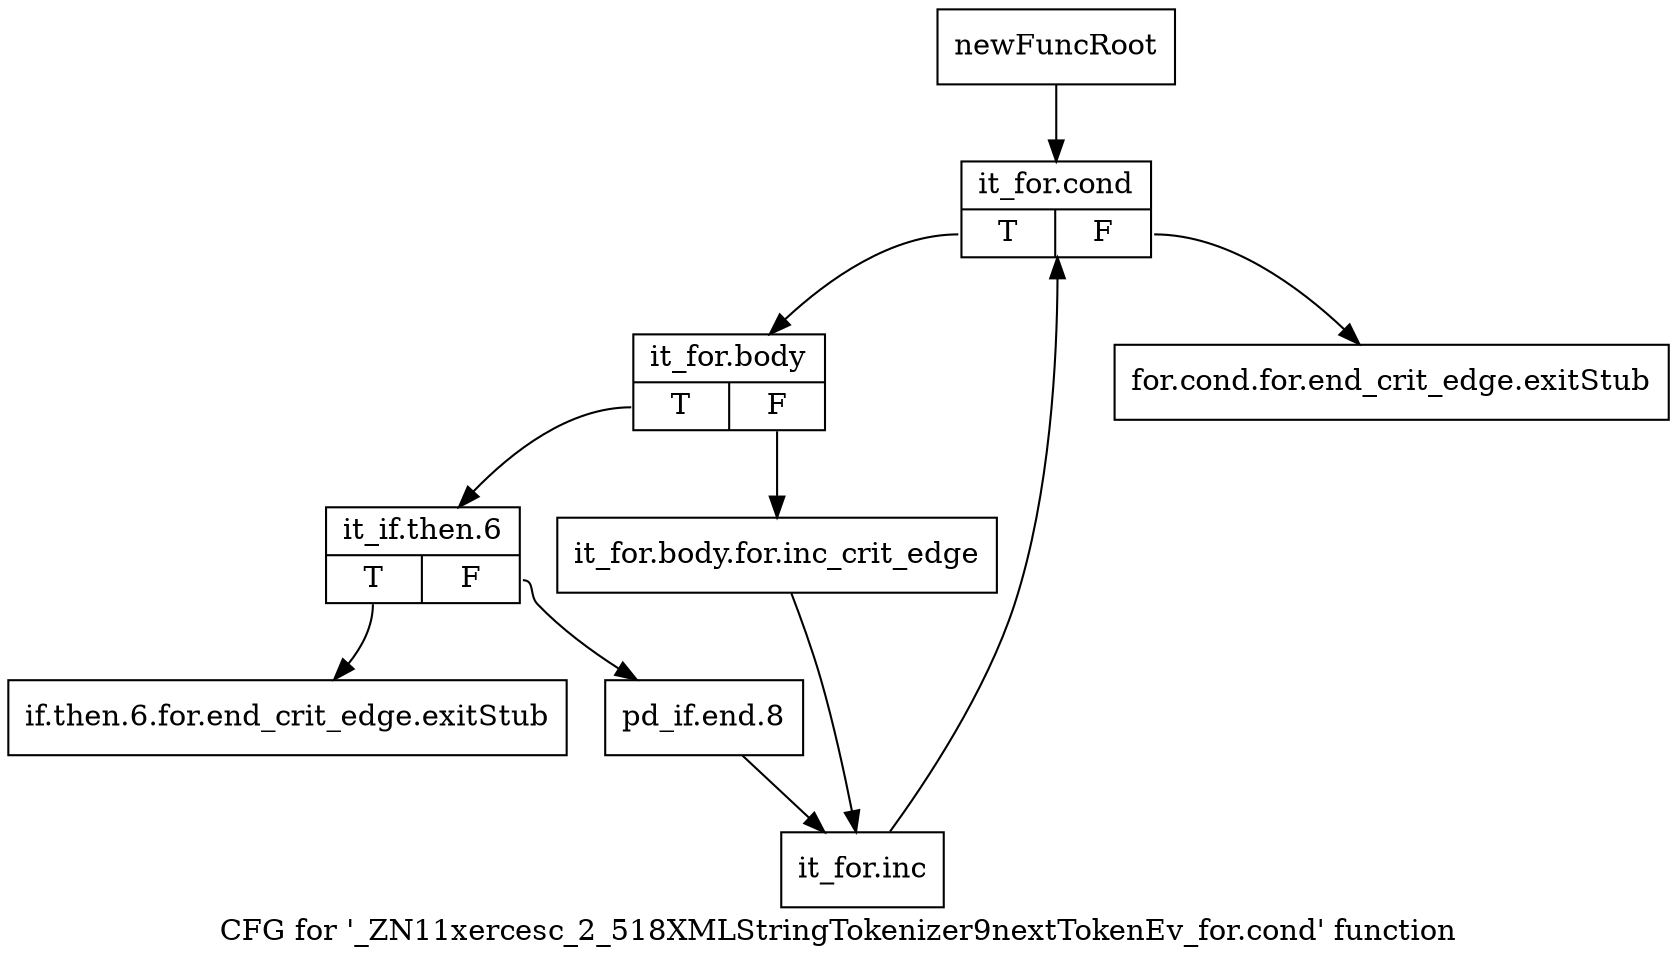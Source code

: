 digraph "CFG for '_ZN11xercesc_2_518XMLStringTokenizer9nextTokenEv_for.cond' function" {
	label="CFG for '_ZN11xercesc_2_518XMLStringTokenizer9nextTokenEv_for.cond' function";

	Node0x9b7d920 [shape=record,label="{newFuncRoot}"];
	Node0x9b7d920 -> Node0x9b7da10;
	Node0x9b7d970 [shape=record,label="{for.cond.for.end_crit_edge.exitStub}"];
	Node0x9b7d9c0 [shape=record,label="{if.then.6.for.end_crit_edge.exitStub}"];
	Node0x9b7da10 [shape=record,label="{it_for.cond|{<s0>T|<s1>F}}"];
	Node0x9b7da10:s0 -> Node0x9b7da60;
	Node0x9b7da10:s1 -> Node0x9b7d970;
	Node0x9b7da60 [shape=record,label="{it_for.body|{<s0>T|<s1>F}}"];
	Node0x9b7da60:s0 -> Node0x9b7db00;
	Node0x9b7da60:s1 -> Node0x9b7dab0;
	Node0x9b7dab0 [shape=record,label="{it_for.body.for.inc_crit_edge}"];
	Node0x9b7dab0 -> Node0x9b7dba0;
	Node0x9b7db00 [shape=record,label="{it_if.then.6|{<s0>T|<s1>F}}"];
	Node0x9b7db00:s0 -> Node0x9b7d9c0;
	Node0x9b7db00:s1 -> Node0x9b7db50;
	Node0x9b7db50 [shape=record,label="{pd_if.end.8}"];
	Node0x9b7db50 -> Node0x9b7dba0;
	Node0x9b7dba0 [shape=record,label="{it_for.inc}"];
	Node0x9b7dba0 -> Node0x9b7da10;
}
